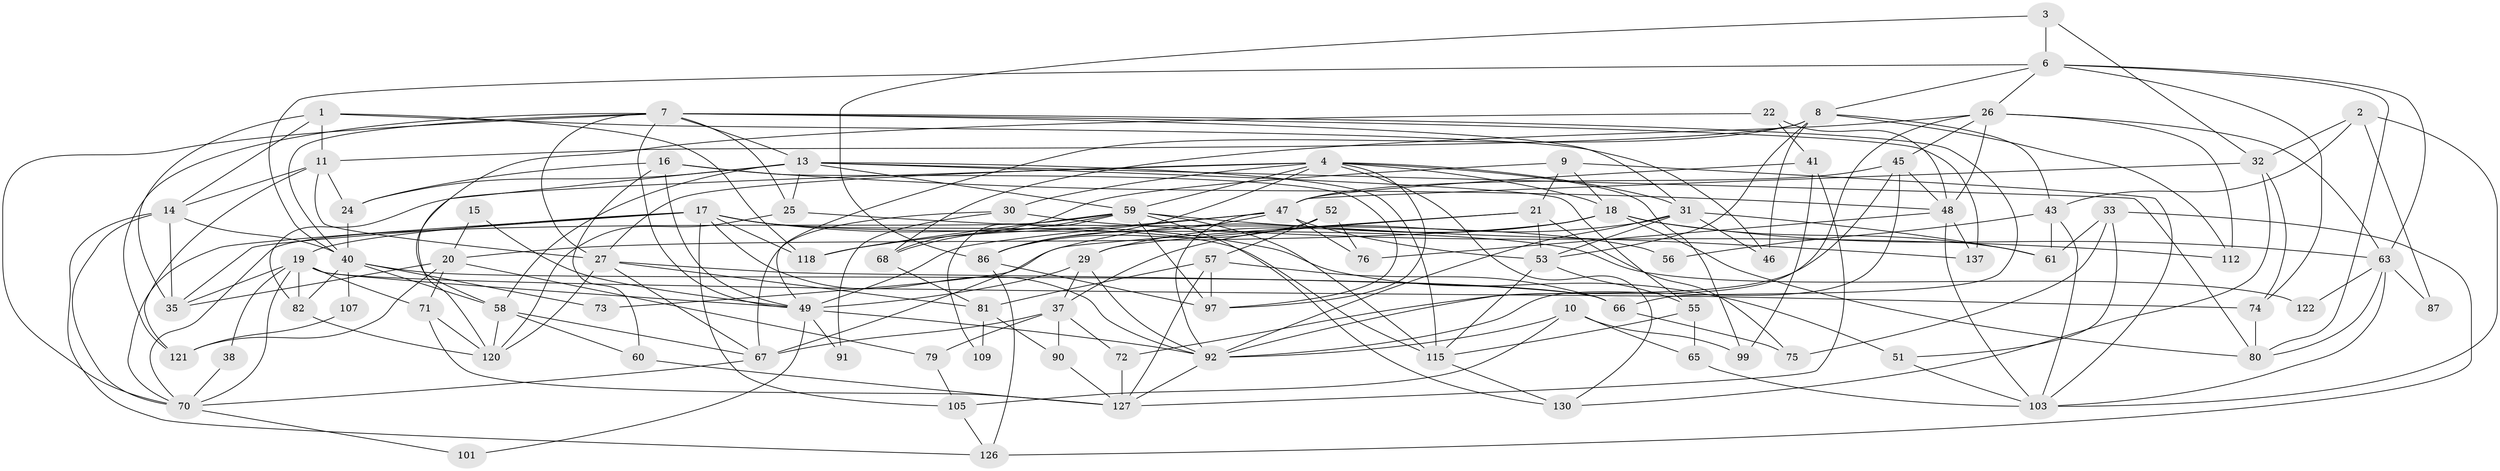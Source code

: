 // Generated by graph-tools (version 1.1) at 2025/23/03/03/25 07:23:56]
// undirected, 88 vertices, 219 edges
graph export_dot {
graph [start="1"]
  node [color=gray90,style=filled];
  1 [super="+12"];
  2;
  3;
  4 [super="+5"];
  6 [super="+123"];
  7 [super="+69"];
  8 [super="+83"];
  9;
  10;
  11 [super="+104"];
  13 [super="+96"];
  14 [super="+64"];
  15;
  16 [super="+28"];
  17 [super="+42"];
  18 [super="+102"];
  19 [super="+50"];
  20 [super="+23"];
  21;
  22 [super="+135"];
  24 [super="+132"];
  25 [super="+36"];
  26 [super="+54"];
  27 [super="+134"];
  29 [super="+34"];
  30 [super="+114"];
  31 [super="+133"];
  32 [super="+100"];
  33 [super="+136"];
  35 [super="+39"];
  37 [super="+44"];
  38;
  40 [super="+77"];
  41;
  43 [super="+78"];
  45 [super="+89"];
  46;
  47 [super="+88"];
  48 [super="+119"];
  49 [super="+124"];
  51;
  52;
  53 [super="+62"];
  55;
  56;
  57 [super="+93"];
  58 [super="+94"];
  59 [super="+125"];
  60;
  61;
  63 [super="+84"];
  65;
  66 [super="+131"];
  67 [super="+108"];
  68 [super="+129"];
  70 [super="+116"];
  71 [super="+111"];
  72;
  73;
  74;
  75;
  76;
  79;
  80;
  81;
  82 [super="+85"];
  86 [super="+95"];
  87;
  90 [super="+110"];
  91;
  92 [super="+106"];
  97 [super="+98"];
  99;
  101;
  103 [super="+113"];
  105 [super="+117"];
  107;
  109;
  112;
  115;
  118;
  120;
  121;
  122;
  126;
  127 [super="+128"];
  130;
  137;
  1 -- 118;
  1 -- 14;
  1 -- 46;
  1 -- 35;
  1 -- 11;
  2 -- 103;
  2 -- 43;
  2 -- 87;
  2 -- 32;
  3 -- 86;
  3 -- 6;
  3 -- 32;
  4 -- 18;
  4 -- 30;
  4 -- 82;
  4 -- 27;
  4 -- 86;
  4 -- 97;
  4 -- 130;
  4 -- 99;
  4 -- 59;
  4 -- 31;
  6 -- 80;
  6 -- 40;
  6 -- 74;
  6 -- 63;
  6 -- 26;
  6 -- 8;
  7 -- 121;
  7 -- 137;
  7 -- 49;
  7 -- 66;
  7 -- 40;
  7 -- 27;
  7 -- 13;
  7 -- 70;
  7 -- 25;
  7 -- 31;
  8 -- 43;
  8 -- 49;
  8 -- 53;
  8 -- 11;
  8 -- 46;
  8 -- 112;
  9 -- 21;
  9 -- 103;
  9 -- 68;
  9 -- 18;
  10 -- 105;
  10 -- 65;
  10 -- 99;
  10 -- 92;
  11 -- 27;
  11 -- 121;
  11 -- 24;
  11 -- 14;
  13 -- 59;
  13 -- 55;
  13 -- 80;
  13 -- 115;
  13 -- 24;
  13 -- 25;
  13 -- 58;
  13 -- 120;
  14 -- 35;
  14 -- 70;
  14 -- 40;
  14 -- 126;
  15 -- 20;
  15 -- 49;
  16 -- 60;
  16 -- 49;
  16 -- 24;
  16 -- 97;
  16 -- 48;
  17 -- 51;
  17 -- 118;
  17 -- 122;
  17 -- 35;
  17 -- 19;
  17 -- 115;
  17 -- 70;
  17 -- 105;
  17 -- 92;
  18 -- 61;
  18 -- 73;
  18 -- 63;
  18 -- 80;
  18 -- 20;
  18 -- 29;
  19 -- 74;
  19 -- 35;
  19 -- 49;
  19 -- 82;
  19 -- 38;
  19 -- 71;
  19 -- 70;
  20 -- 35;
  20 -- 121;
  20 -- 79;
  20 -- 71;
  21 -- 53;
  21 -- 75;
  21 -- 29;
  21 -- 67;
  22 -- 41;
  22 -- 58;
  22 -- 48;
  24 -- 40;
  25 -- 120;
  25 -- 56;
  26 -- 92;
  26 -- 68;
  26 -- 112;
  26 -- 45;
  26 -- 63;
  26 -- 48;
  27 -- 81;
  27 -- 120;
  27 -- 67;
  27 -- 66;
  29 -- 49;
  29 -- 92;
  29 -- 37;
  30 -- 91;
  30 -- 112;
  30 -- 67;
  31 -- 92;
  31 -- 53;
  31 -- 37;
  31 -- 61;
  31 -- 46;
  32 -- 130;
  32 -- 47;
  32 -- 74;
  33 -- 126;
  33 -- 61;
  33 -- 75;
  33 -- 51;
  37 -- 67;
  37 -- 90;
  37 -- 72;
  37 -- 79;
  38 -- 70;
  40 -- 58;
  40 -- 73;
  40 -- 66;
  40 -- 82;
  40 -- 107;
  41 -- 47;
  41 -- 99;
  41 -- 127;
  43 -- 103;
  43 -- 61 [weight=2];
  43 -- 56;
  45 -- 48;
  45 -- 47;
  45 -- 72;
  45 -- 92;
  47 -- 118;
  47 -- 76;
  47 -- 49;
  47 -- 53;
  47 -- 86;
  47 -- 92;
  48 -- 137;
  48 -- 103;
  48 -- 76;
  49 -- 92;
  49 -- 91;
  49 -- 101;
  51 -- 103 [weight=2];
  52 -- 76;
  52 -- 57;
  52 -- 86;
  53 -- 115;
  53 -- 55;
  55 -- 65;
  55 -- 115;
  57 -- 81;
  57 -- 127;
  57 -- 66;
  57 -- 97;
  58 -- 60;
  58 -- 120;
  58 -- 67;
  59 -- 115;
  59 -- 97;
  59 -- 109;
  59 -- 118;
  59 -- 68;
  59 -- 137;
  59 -- 130;
  59 -- 70;
  60 -- 127;
  63 -- 80;
  63 -- 87;
  63 -- 122;
  63 -- 103;
  65 -- 103;
  66 -- 75;
  67 -- 70;
  68 -- 81 [weight=2];
  70 -- 101;
  71 -- 120;
  71 -- 127;
  72 -- 127;
  74 -- 80;
  79 -- 105;
  81 -- 90;
  81 -- 109;
  82 -- 120;
  86 -- 126;
  86 -- 97;
  90 -- 127;
  92 -- 127;
  105 -- 126;
  107 -- 121;
  115 -- 130;
}
